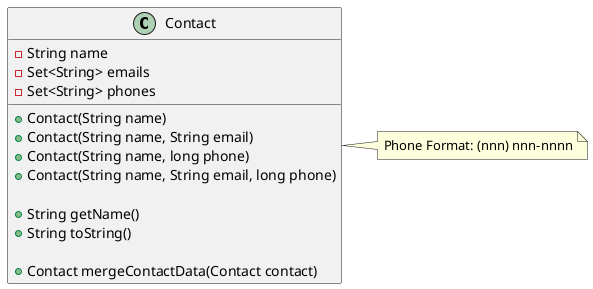 @startuml
class Contact {
    'Phone Format: (nnn) nnn-nnnn
    'Fields
    - String name
    - Set<String> emails
    - Set<String> phones

    'Constructors
    + Contact(String name)
    + Contact(String name, String email)
    + Contact(String name, long phone)
    + Contact(String name, String email, long phone)

    'Methods
    + String getName()
    + String toString()

    + Contact mergeContactData(Contact contact)
}
note right of Contact
    Phone Format: (nnn) nnn-nnnn
end note

@enduml